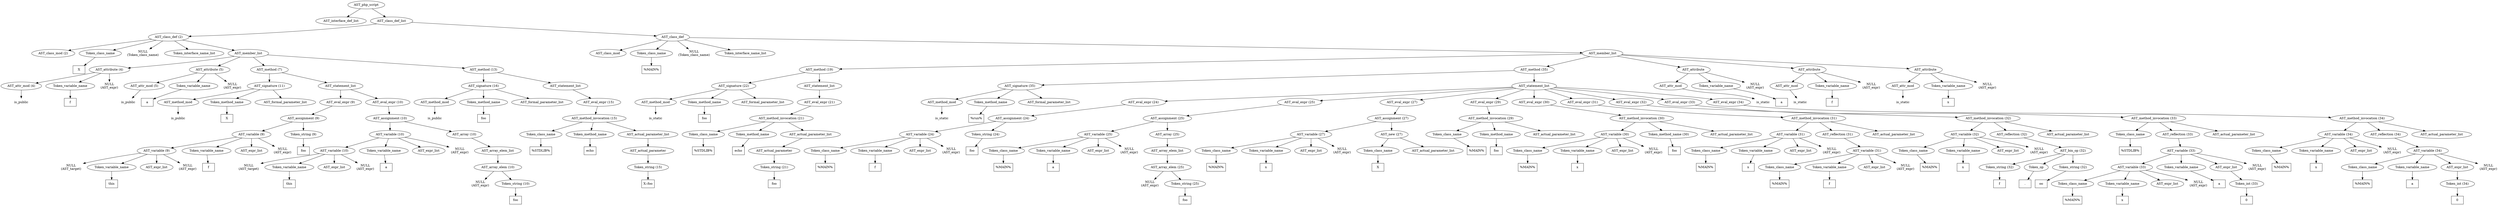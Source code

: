 /*
 * AST in dot format generated by phc -- the PHP compiler
 */

digraph AST {
node_0 [label="AST_php_script"];
node_1 [label="AST_interface_def_list"];
node_2 [label="AST_class_def_list"];
node_3 [label="AST_class_def (2)"];
node_4 [label="AST_class_mod (2)"];
node_5 [label="Token_class_name"];
node_6 [label="X", shape=box]
node_5 -> node_6;
node_7 [label="NULL\n(Token_class_name)", shape=plaintext]
node_8 [label="Token_interface_name_list"];
node_9 [label="AST_member_list"];
node_10 [label="AST_attribute (4)"];
node_11 [label="AST_attr_mod (4)"];
node_12 [label="is_public", shape=plaintext]
node_11 -> node_12;
node_13 [label="Token_variable_name"];
node_14 [label="f", shape=box]
node_13 -> node_14;
node_15 [label="NULL\n(AST_expr)", shape=plaintext]
node_10 -> node_15;
node_10 -> node_13;
node_10 -> node_11;
node_16 [label="AST_attribute (5)"];
node_17 [label="AST_attr_mod (5)"];
node_18 [label="is_public", shape=plaintext]
node_17 -> node_18;
node_19 [label="Token_variable_name"];
node_20 [label="a", shape=box]
node_19 -> node_20;
node_21 [label="NULL\n(AST_expr)", shape=plaintext]
node_16 -> node_21;
node_16 -> node_19;
node_16 -> node_17;
node_22 [label="AST_method (7)"];
node_23 [label="AST_signature (11)"];
node_24 [label="AST_method_mod"];
node_25 [label="is_public", shape=plaintext]
node_24 -> node_25;
node_26 [label="Token_method_name"];
node_27 [label="X", shape=box]
node_26 -> node_27;
node_28 [label="AST_formal_parameter_list"];
node_23 -> node_28;
node_23 -> node_26;
node_23 -> node_24;
node_29 [label="AST_statement_list"];
node_30 [label="AST_eval_expr (9)"];
node_31 [label="AST_assignment (9)"];
node_32 [label="AST_variable (9)"];
node_33 [label="AST_variable (9)"];
node_34 [label="NULL\n(AST_target)", shape=plaintext]
node_35 [label="Token_variable_name"];
node_36 [label="this", shape=box]
node_35 -> node_36;
node_37 [label="AST_expr_list"];
node_38 [label="NULL\n(AST_expr)", shape=plaintext]
node_33 -> node_38;
node_33 -> node_37;
node_33 -> node_35;
node_33 -> node_34;
node_39 [label="Token_variable_name"];
node_40 [label="f", shape=box]
node_39 -> node_40;
node_41 [label="AST_expr_list"];
node_42 [label="NULL\n(AST_expr)", shape=plaintext]
node_32 -> node_42;
node_32 -> node_41;
node_32 -> node_39;
node_32 -> node_33;
node_43 [label="Token_string (9)"];
node_44 [label="foo", shape=box]
node_43 -> node_44;
node_31 -> node_43;
node_31 -> node_32;
node_30 -> node_31;
node_45 [label="AST_eval_expr (10)"];
node_46 [label="AST_assignment (10)"];
node_47 [label="AST_variable (10)"];
node_48 [label="AST_variable (10)"];
node_49 [label="NULL\n(AST_target)", shape=plaintext]
node_50 [label="Token_variable_name"];
node_51 [label="this", shape=box]
node_50 -> node_51;
node_52 [label="AST_expr_list"];
node_53 [label="NULL\n(AST_expr)", shape=plaintext]
node_48 -> node_53;
node_48 -> node_52;
node_48 -> node_50;
node_48 -> node_49;
node_54 [label="Token_variable_name"];
node_55 [label="a", shape=box]
node_54 -> node_55;
node_56 [label="AST_expr_list"];
node_57 [label="NULL\n(AST_expr)", shape=plaintext]
node_47 -> node_57;
node_47 -> node_56;
node_47 -> node_54;
node_47 -> node_48;
node_58 [label="AST_array (10)"];
node_59 [label="AST_array_elem_list"];
node_60 [label="AST_array_elem (10)"];
node_61 [label="NULL\n(AST_expr)", shape=plaintext]
node_62 [label="Token_string (10)"];
node_63 [label="foo", shape=box]
node_62 -> node_63;
node_60 -> node_62;
node_60 -> node_61;
node_59 -> node_60;
node_58 -> node_59;
node_46 -> node_58;
node_46 -> node_47;
node_45 -> node_46;
node_29 -> node_45;
node_29 -> node_30;
node_22 -> node_29;
node_22 -> node_23;
node_64 [label="AST_method (13)"];
node_65 [label="AST_signature (16)"];
node_66 [label="AST_method_mod"];
node_67 [label="is_public", shape=plaintext]
node_66 -> node_67;
node_68 [label="Token_method_name"];
node_69 [label="foo", shape=box]
node_68 -> node_69;
node_70 [label="AST_formal_parameter_list"];
node_65 -> node_70;
node_65 -> node_68;
node_65 -> node_66;
node_71 [label="AST_statement_list"];
node_72 [label="AST_eval_expr (15)"];
node_73 [label="AST_method_invocation (15)"];
node_74 [label="Token_class_name"];
node_75 [label="%STDLIB%", shape=box]
node_74 -> node_75;
node_76 [label="Token_method_name"];
node_77 [label="echo", shape=box]
node_76 -> node_77;
node_78 [label="AST_actual_parameter_list"];
node_79 [label="AST_actual_parameter"];
node_80 [label="Token_string (15)"];
node_81 [label="X::foo", shape=box]
node_80 -> node_81;
node_79 -> node_80;
node_78 -> node_79;
node_73 -> node_78;
node_73 -> node_76;
node_73 -> node_74;
node_72 -> node_73;
node_71 -> node_72;
node_64 -> node_71;
node_64 -> node_65;
node_9 -> node_64;
node_9 -> node_22;
node_9 -> node_16;
node_9 -> node_10;
node_3 -> node_9;
node_3 -> node_8;
node_3 -> node_7;
node_3 -> node_5;
node_3 -> node_4;
node_82 [label="AST_class_def"];
node_83 [label="AST_class_mod"];
node_84 [label="Token_class_name"];
node_85 [label="%MAIN%", shape=box]
node_84 -> node_85;
node_86 [label="NULL\n(Token_class_name)", shape=plaintext]
node_87 [label="Token_interface_name_list"];
node_88 [label="AST_member_list"];
node_89 [label="AST_method (19)"];
node_90 [label="AST_signature (22)"];
node_91 [label="AST_method_mod"];
node_92 [label="is_static", shape=plaintext]
node_91 -> node_92;
node_93 [label="Token_method_name"];
node_94 [label="foo", shape=box]
node_93 -> node_94;
node_95 [label="AST_formal_parameter_list"];
node_90 -> node_95;
node_90 -> node_93;
node_90 -> node_91;
node_96 [label="AST_statement_list"];
node_97 [label="AST_eval_expr (21)"];
node_98 [label="AST_method_invocation (21)"];
node_99 [label="Token_class_name"];
node_100 [label="%STDLIB%", shape=box]
node_99 -> node_100;
node_101 [label="Token_method_name"];
node_102 [label="echo", shape=box]
node_101 -> node_102;
node_103 [label="AST_actual_parameter_list"];
node_104 [label="AST_actual_parameter"];
node_105 [label="Token_string (21)"];
node_106 [label="foo", shape=box]
node_105 -> node_106;
node_104 -> node_105;
node_103 -> node_104;
node_98 -> node_103;
node_98 -> node_101;
node_98 -> node_99;
node_97 -> node_98;
node_96 -> node_97;
node_89 -> node_96;
node_89 -> node_90;
node_107 [label="AST_method (35)"];
node_108 [label="AST_signature (35)"];
node_109 [label="AST_method_mod"];
node_110 [label="is_static", shape=plaintext]
node_109 -> node_110;
node_111 [label="Token_method_name"];
node_112 [label="%run%", shape=box]
node_111 -> node_112;
node_113 [label="AST_formal_parameter_list"];
node_108 -> node_113;
node_108 -> node_111;
node_108 -> node_109;
node_114 [label="AST_statement_list"];
node_115 [label="AST_eval_expr (24)"];
node_116 [label="AST_assignment (24)"];
node_117 [label="AST_variable (24)"];
node_118 [label="Token_class_name"];
node_119 [label="%MAIN%", shape=box]
node_118 -> node_119;
node_120 [label="Token_variable_name"];
node_121 [label="f", shape=box]
node_120 -> node_121;
node_122 [label="AST_expr_list"];
node_123 [label="NULL\n(AST_expr)", shape=plaintext]
node_117 -> node_123;
node_117 -> node_122;
node_117 -> node_120;
node_117 -> node_118;
node_124 [label="Token_string (24)"];
node_125 [label="foo", shape=box]
node_124 -> node_125;
node_116 -> node_124;
node_116 -> node_117;
node_115 -> node_116;
node_126 [label="AST_eval_expr (25)"];
node_127 [label="AST_assignment (25)"];
node_128 [label="AST_variable (25)"];
node_129 [label="Token_class_name"];
node_130 [label="%MAIN%", shape=box]
node_129 -> node_130;
node_131 [label="Token_variable_name"];
node_132 [label="a", shape=box]
node_131 -> node_132;
node_133 [label="AST_expr_list"];
node_134 [label="NULL\n(AST_expr)", shape=plaintext]
node_128 -> node_134;
node_128 -> node_133;
node_128 -> node_131;
node_128 -> node_129;
node_135 [label="AST_array (25)"];
node_136 [label="AST_array_elem_list"];
node_137 [label="AST_array_elem (25)"];
node_138 [label="NULL\n(AST_expr)", shape=plaintext]
node_139 [label="Token_string (25)"];
node_140 [label="foo", shape=box]
node_139 -> node_140;
node_137 -> node_139;
node_137 -> node_138;
node_136 -> node_137;
node_135 -> node_136;
node_127 -> node_135;
node_127 -> node_128;
node_126 -> node_127;
node_141 [label="AST_eval_expr (27)"];
node_142 [label="AST_assignment (27)"];
node_143 [label="AST_variable (27)"];
node_144 [label="Token_class_name"];
node_145 [label="%MAIN%", shape=box]
node_144 -> node_145;
node_146 [label="Token_variable_name"];
node_147 [label="x", shape=box]
node_146 -> node_147;
node_148 [label="AST_expr_list"];
node_149 [label="NULL\n(AST_expr)", shape=plaintext]
node_143 -> node_149;
node_143 -> node_148;
node_143 -> node_146;
node_143 -> node_144;
node_150 [label="AST_new (27)"];
node_151 [label="Token_class_name"];
node_152 [label="X", shape=box]
node_151 -> node_152;
node_153 [label="AST_actual_parameter_list"];
node_150 -> node_153;
node_150 -> node_151;
node_142 -> node_150;
node_142 -> node_143;
node_141 -> node_142;
node_154 [label="AST_eval_expr (29)"];
node_155 [label="AST_method_invocation (29)"];
node_156 [label="Token_class_name"];
node_157 [label="%MAIN%", shape=box]
node_156 -> node_157;
node_158 [label="Token_method_name"];
node_159 [label="foo", shape=box]
node_158 -> node_159;
node_160 [label="AST_actual_parameter_list"];
node_155 -> node_160;
node_155 -> node_158;
node_155 -> node_156;
node_154 -> node_155;
node_161 [label="AST_eval_expr (30)"];
node_162 [label="AST_method_invocation (30)"];
node_163 [label="AST_variable (30)"];
node_164 [label="Token_class_name"];
node_165 [label="%MAIN%", shape=box]
node_164 -> node_165;
node_166 [label="Token_variable_name"];
node_167 [label="x", shape=box]
node_166 -> node_167;
node_168 [label="AST_expr_list"];
node_169 [label="NULL\n(AST_expr)", shape=plaintext]
node_163 -> node_169;
node_163 -> node_168;
node_163 -> node_166;
node_163 -> node_164;
node_170 [label="Token_method_name (30)"];
node_171 [label="foo", shape=box]
node_170 -> node_171;
node_172 [label="AST_actual_parameter_list"];
node_162 -> node_172;
node_162 -> node_170;
node_162 -> node_163;
node_161 -> node_162;
node_173 [label="AST_eval_expr (31)"];
node_174 [label="AST_method_invocation (31)"];
node_175 [label="AST_variable (31)"];
node_176 [label="Token_class_name"];
node_177 [label="%MAIN%", shape=box]
node_176 -> node_177;
node_178 [label="Token_variable_name"];
node_179 [label="x", shape=box]
node_178 -> node_179;
node_180 [label="AST_expr_list"];
node_181 [label="NULL\n(AST_expr)", shape=plaintext]
node_175 -> node_181;
node_175 -> node_180;
node_175 -> node_178;
node_175 -> node_176;
node_182 [label="AST_reflection (31)"];
node_183 [label="AST_variable (31)"];
node_184 [label="Token_class_name"];
node_185 [label="%MAIN%", shape=box]
node_184 -> node_185;
node_186 [label="Token_variable_name"];
node_187 [label="f", shape=box]
node_186 -> node_187;
node_188 [label="AST_expr_list"];
node_189 [label="NULL\n(AST_expr)", shape=plaintext]
node_183 -> node_189;
node_183 -> node_188;
node_183 -> node_186;
node_183 -> node_184;
node_182 -> node_183;
node_190 [label="AST_actual_parameter_list"];
node_174 -> node_190;
node_174 -> node_182;
node_174 -> node_175;
node_173 -> node_174;
node_191 [label="AST_eval_expr (32)"];
node_192 [label="AST_method_invocation (32)"];
node_193 [label="AST_variable (32)"];
node_194 [label="Token_class_name"];
node_195 [label="%MAIN%", shape=box]
node_194 -> node_195;
node_196 [label="Token_variable_name"];
node_197 [label="x", shape=box]
node_196 -> node_197;
node_198 [label="AST_expr_list"];
node_199 [label="NULL\n(AST_expr)", shape=plaintext]
node_193 -> node_199;
node_193 -> node_198;
node_193 -> node_196;
node_193 -> node_194;
node_200 [label="AST_reflection (32)"];
node_201 [label="AST_bin_op (32)"];
node_202 [label="Token_string (32)"];
node_203 [label="f", shape=box]
node_202 -> node_203;
node_204 [label="Token_op"];
node_205 [label=".", shape=box]
node_204 -> node_205;
node_206 [label="Token_string (32)"];
node_207 [label="oo", shape=box]
node_206 -> node_207;
node_201 -> node_206;
node_201 -> node_204;
node_201 -> node_202;
node_200 -> node_201;
node_208 [label="AST_actual_parameter_list"];
node_192 -> node_208;
node_192 -> node_200;
node_192 -> node_193;
node_191 -> node_192;
node_209 [label="AST_eval_expr (33)"];
node_210 [label="AST_method_invocation (33)"];
node_211 [label="Token_class_name"];
node_212 [label="%STDLIB%", shape=box]
node_211 -> node_212;
node_213 [label="AST_reflection (33)"];
node_214 [label="AST_variable (33)"];
node_215 [label="AST_variable (33)"];
node_216 [label="Token_class_name"];
node_217 [label="%MAIN%", shape=box]
node_216 -> node_217;
node_218 [label="Token_variable_name"];
node_219 [label="x", shape=box]
node_218 -> node_219;
node_220 [label="AST_expr_list"];
node_221 [label="NULL\n(AST_expr)", shape=plaintext]
node_215 -> node_221;
node_215 -> node_220;
node_215 -> node_218;
node_215 -> node_216;
node_222 [label="Token_variable_name"];
node_223 [label="a", shape=box]
node_222 -> node_223;
node_224 [label="AST_expr_list"];
node_225 [label="Token_int (33)"];
node_226 [label="0", shape=box]
node_225 -> node_226;
node_224 -> node_225;
node_227 [label="NULL\n(AST_expr)", shape=plaintext]
node_214 -> node_227;
node_214 -> node_224;
node_214 -> node_222;
node_214 -> node_215;
node_213 -> node_214;
node_228 [label="AST_actual_parameter_list"];
node_210 -> node_228;
node_210 -> node_213;
node_210 -> node_211;
node_209 -> node_210;
node_229 [label="AST_eval_expr (34)"];
node_230 [label="AST_method_invocation (34)"];
node_231 [label="AST_variable (34)"];
node_232 [label="Token_class_name"];
node_233 [label="%MAIN%", shape=box]
node_232 -> node_233;
node_234 [label="Token_variable_name"];
node_235 [label="x", shape=box]
node_234 -> node_235;
node_236 [label="AST_expr_list"];
node_237 [label="NULL\n(AST_expr)", shape=plaintext]
node_231 -> node_237;
node_231 -> node_236;
node_231 -> node_234;
node_231 -> node_232;
node_238 [label="AST_reflection (34)"];
node_239 [label="AST_variable (34)"];
node_240 [label="Token_class_name"];
node_241 [label="%MAIN%", shape=box]
node_240 -> node_241;
node_242 [label="Token_variable_name"];
node_243 [label="a", shape=box]
node_242 -> node_243;
node_244 [label="AST_expr_list"];
node_245 [label="Token_int (34)"];
node_246 [label="0", shape=box]
node_245 -> node_246;
node_244 -> node_245;
node_247 [label="NULL\n(AST_expr)", shape=plaintext]
node_239 -> node_247;
node_239 -> node_244;
node_239 -> node_242;
node_239 -> node_240;
node_238 -> node_239;
node_248 [label="AST_actual_parameter_list"];
node_230 -> node_248;
node_230 -> node_238;
node_230 -> node_231;
node_229 -> node_230;
node_114 -> node_229;
node_114 -> node_209;
node_114 -> node_191;
node_114 -> node_173;
node_114 -> node_161;
node_114 -> node_154;
node_114 -> node_141;
node_114 -> node_126;
node_114 -> node_115;
node_107 -> node_114;
node_107 -> node_108;
node_249 [label="AST_attribute"];
node_250 [label="AST_attr_mod"];
node_251 [label="is_static", shape=plaintext]
node_250 -> node_251;
node_252 [label="Token_variable_name"];
node_253 [label="a", shape=box]
node_252 -> node_253;
node_254 [label="NULL\n(AST_expr)", shape=plaintext]
node_249 -> node_254;
node_249 -> node_252;
node_249 -> node_250;
node_255 [label="AST_attribute"];
node_256 [label="AST_attr_mod"];
node_257 [label="is_static", shape=plaintext]
node_256 -> node_257;
node_258 [label="Token_variable_name"];
node_259 [label="f", shape=box]
node_258 -> node_259;
node_260 [label="NULL\n(AST_expr)", shape=plaintext]
node_255 -> node_260;
node_255 -> node_258;
node_255 -> node_256;
node_261 [label="AST_attribute"];
node_262 [label="AST_attr_mod"];
node_263 [label="is_static", shape=plaintext]
node_262 -> node_263;
node_264 [label="Token_variable_name"];
node_265 [label="x", shape=box]
node_264 -> node_265;
node_266 [label="NULL\n(AST_expr)", shape=plaintext]
node_261 -> node_266;
node_261 -> node_264;
node_261 -> node_262;
node_88 -> node_261;
node_88 -> node_255;
node_88 -> node_249;
node_88 -> node_107;
node_88 -> node_89;
node_82 -> node_88;
node_82 -> node_87;
node_82 -> node_86;
node_82 -> node_84;
node_82 -> node_83;
node_2 -> node_82;
node_2 -> node_3;
node_0 -> node_2;
node_0 -> node_1;
}
